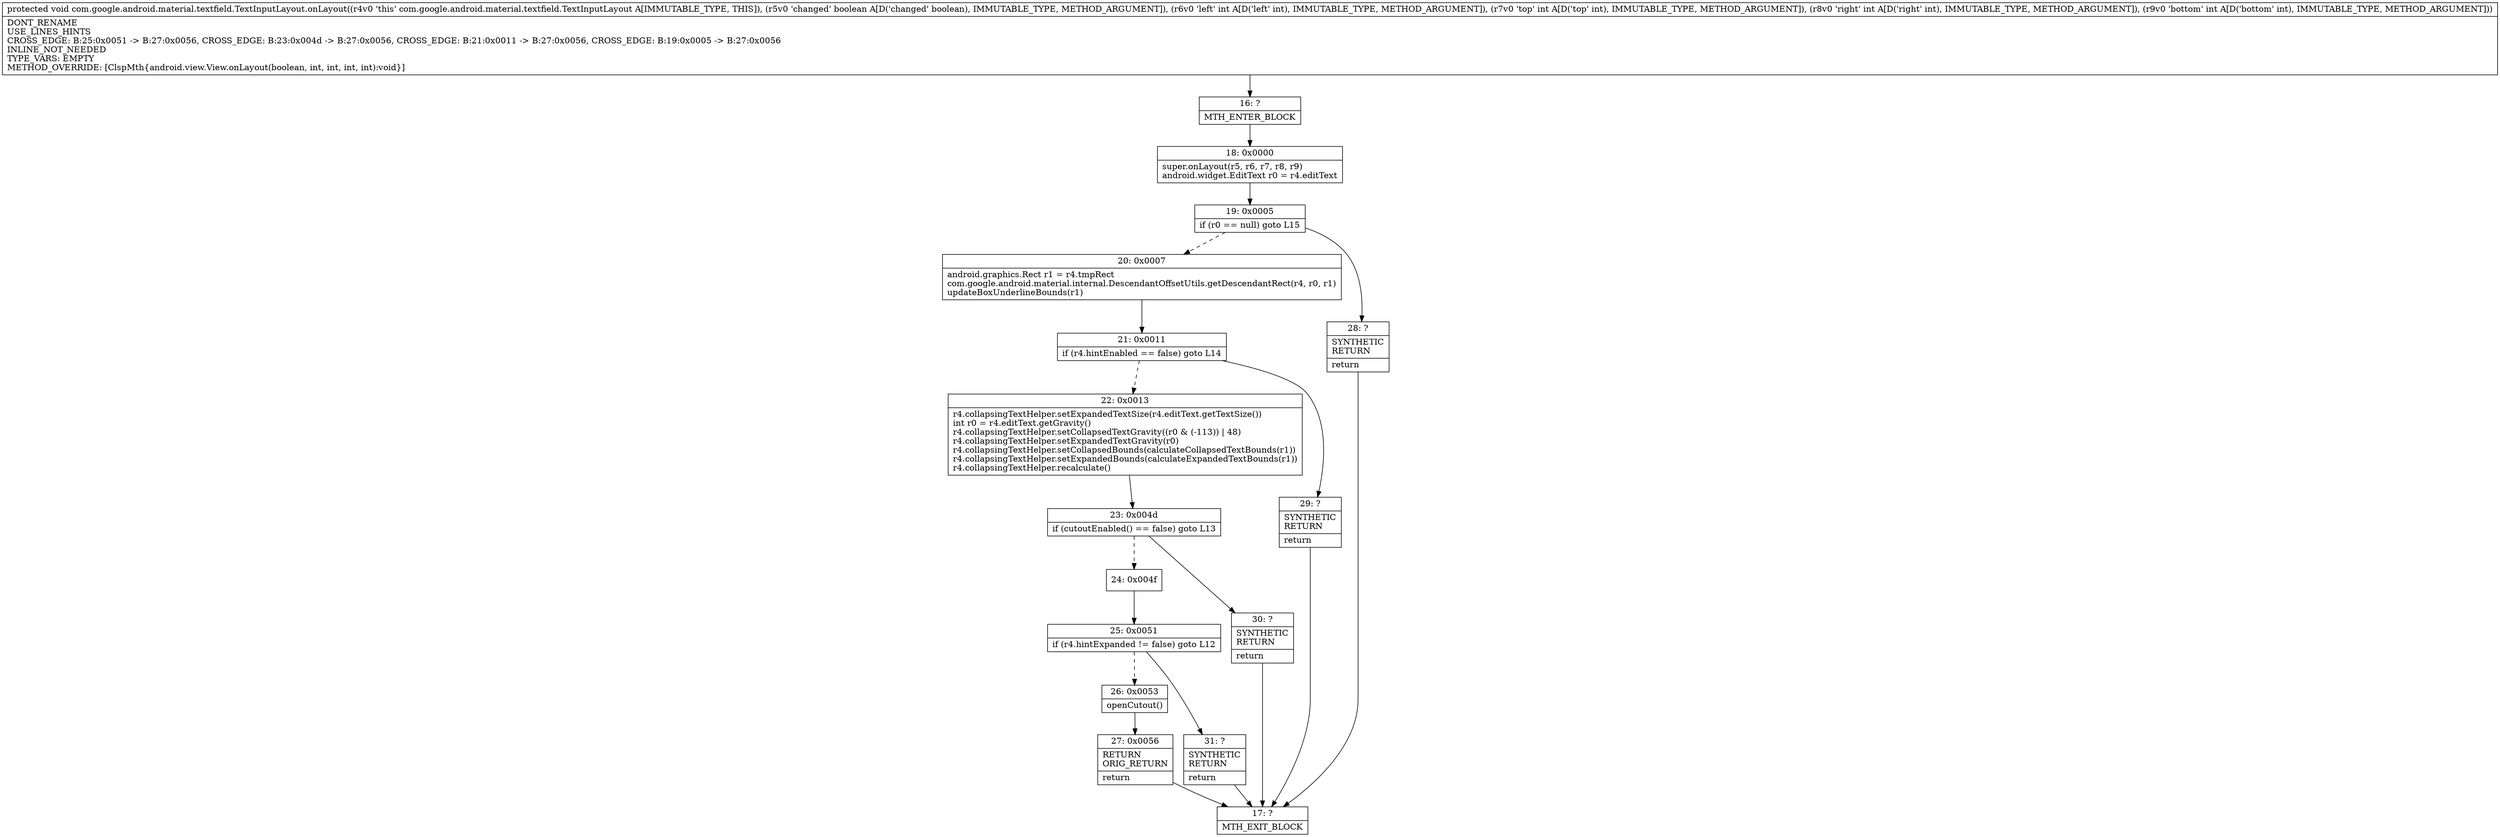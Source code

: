 digraph "CFG forcom.google.android.material.textfield.TextInputLayout.onLayout(ZIIII)V" {
Node_16 [shape=record,label="{16\:\ ?|MTH_ENTER_BLOCK\l}"];
Node_18 [shape=record,label="{18\:\ 0x0000|super.onLayout(r5, r6, r7, r8, r9)\landroid.widget.EditText r0 = r4.editText\l}"];
Node_19 [shape=record,label="{19\:\ 0x0005|if (r0 == null) goto L15\l}"];
Node_20 [shape=record,label="{20\:\ 0x0007|android.graphics.Rect r1 = r4.tmpRect\lcom.google.android.material.internal.DescendantOffsetUtils.getDescendantRect(r4, r0, r1)\lupdateBoxUnderlineBounds(r1)\l}"];
Node_21 [shape=record,label="{21\:\ 0x0011|if (r4.hintEnabled == false) goto L14\l}"];
Node_22 [shape=record,label="{22\:\ 0x0013|r4.collapsingTextHelper.setExpandedTextSize(r4.editText.getTextSize())\lint r0 = r4.editText.getGravity()\lr4.collapsingTextHelper.setCollapsedTextGravity((r0 & (\-113)) \| 48)\lr4.collapsingTextHelper.setExpandedTextGravity(r0)\lr4.collapsingTextHelper.setCollapsedBounds(calculateCollapsedTextBounds(r1))\lr4.collapsingTextHelper.setExpandedBounds(calculateExpandedTextBounds(r1))\lr4.collapsingTextHelper.recalculate()\l}"];
Node_23 [shape=record,label="{23\:\ 0x004d|if (cutoutEnabled() == false) goto L13\l}"];
Node_24 [shape=record,label="{24\:\ 0x004f}"];
Node_25 [shape=record,label="{25\:\ 0x0051|if (r4.hintExpanded != false) goto L12\l}"];
Node_26 [shape=record,label="{26\:\ 0x0053|openCutout()\l}"];
Node_27 [shape=record,label="{27\:\ 0x0056|RETURN\lORIG_RETURN\l|return\l}"];
Node_17 [shape=record,label="{17\:\ ?|MTH_EXIT_BLOCK\l}"];
Node_31 [shape=record,label="{31\:\ ?|SYNTHETIC\lRETURN\l|return\l}"];
Node_30 [shape=record,label="{30\:\ ?|SYNTHETIC\lRETURN\l|return\l}"];
Node_29 [shape=record,label="{29\:\ ?|SYNTHETIC\lRETURN\l|return\l}"];
Node_28 [shape=record,label="{28\:\ ?|SYNTHETIC\lRETURN\l|return\l}"];
MethodNode[shape=record,label="{protected void com.google.android.material.textfield.TextInputLayout.onLayout((r4v0 'this' com.google.android.material.textfield.TextInputLayout A[IMMUTABLE_TYPE, THIS]), (r5v0 'changed' boolean A[D('changed' boolean), IMMUTABLE_TYPE, METHOD_ARGUMENT]), (r6v0 'left' int A[D('left' int), IMMUTABLE_TYPE, METHOD_ARGUMENT]), (r7v0 'top' int A[D('top' int), IMMUTABLE_TYPE, METHOD_ARGUMENT]), (r8v0 'right' int A[D('right' int), IMMUTABLE_TYPE, METHOD_ARGUMENT]), (r9v0 'bottom' int A[D('bottom' int), IMMUTABLE_TYPE, METHOD_ARGUMENT]))  | DONT_RENAME\lUSE_LINES_HINTS\lCROSS_EDGE: B:25:0x0051 \-\> B:27:0x0056, CROSS_EDGE: B:23:0x004d \-\> B:27:0x0056, CROSS_EDGE: B:21:0x0011 \-\> B:27:0x0056, CROSS_EDGE: B:19:0x0005 \-\> B:27:0x0056\lINLINE_NOT_NEEDED\lTYPE_VARS: EMPTY\lMETHOD_OVERRIDE: [ClspMth\{android.view.View.onLayout(boolean, int, int, int, int):void\}]\l}"];
MethodNode -> Node_16;Node_16 -> Node_18;
Node_18 -> Node_19;
Node_19 -> Node_20[style=dashed];
Node_19 -> Node_28;
Node_20 -> Node_21;
Node_21 -> Node_22[style=dashed];
Node_21 -> Node_29;
Node_22 -> Node_23;
Node_23 -> Node_24[style=dashed];
Node_23 -> Node_30;
Node_24 -> Node_25;
Node_25 -> Node_26[style=dashed];
Node_25 -> Node_31;
Node_26 -> Node_27;
Node_27 -> Node_17;
Node_31 -> Node_17;
Node_30 -> Node_17;
Node_29 -> Node_17;
Node_28 -> Node_17;
}

